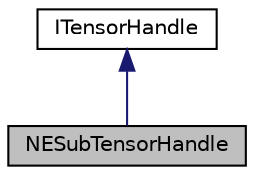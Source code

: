 digraph "NESubTensorHandle"
{
 // LATEX_PDF_SIZE
  edge [fontname="Helvetica",fontsize="10",labelfontname="Helvetica",labelfontsize="10"];
  node [fontname="Helvetica",fontsize="10",shape=record];
  Node1 [label="NESubTensorHandle",height=0.2,width=0.4,color="black", fillcolor="grey75", style="filled", fontcolor="black",tooltip="CPU Sub-Tensor handle interface object."];
  Node2 -> Node1 [dir="back",color="midnightblue",fontsize="10",style="solid",fontname="Helvetica"];
  Node2 [label="ITensorHandle",height=0.2,width=0.4,color="black", fillcolor="white", style="filled",URL="$classarm__compute_1_1graph_1_1_i_tensor_handle.xhtml",tooltip="Tensor handle interface object."];
}
